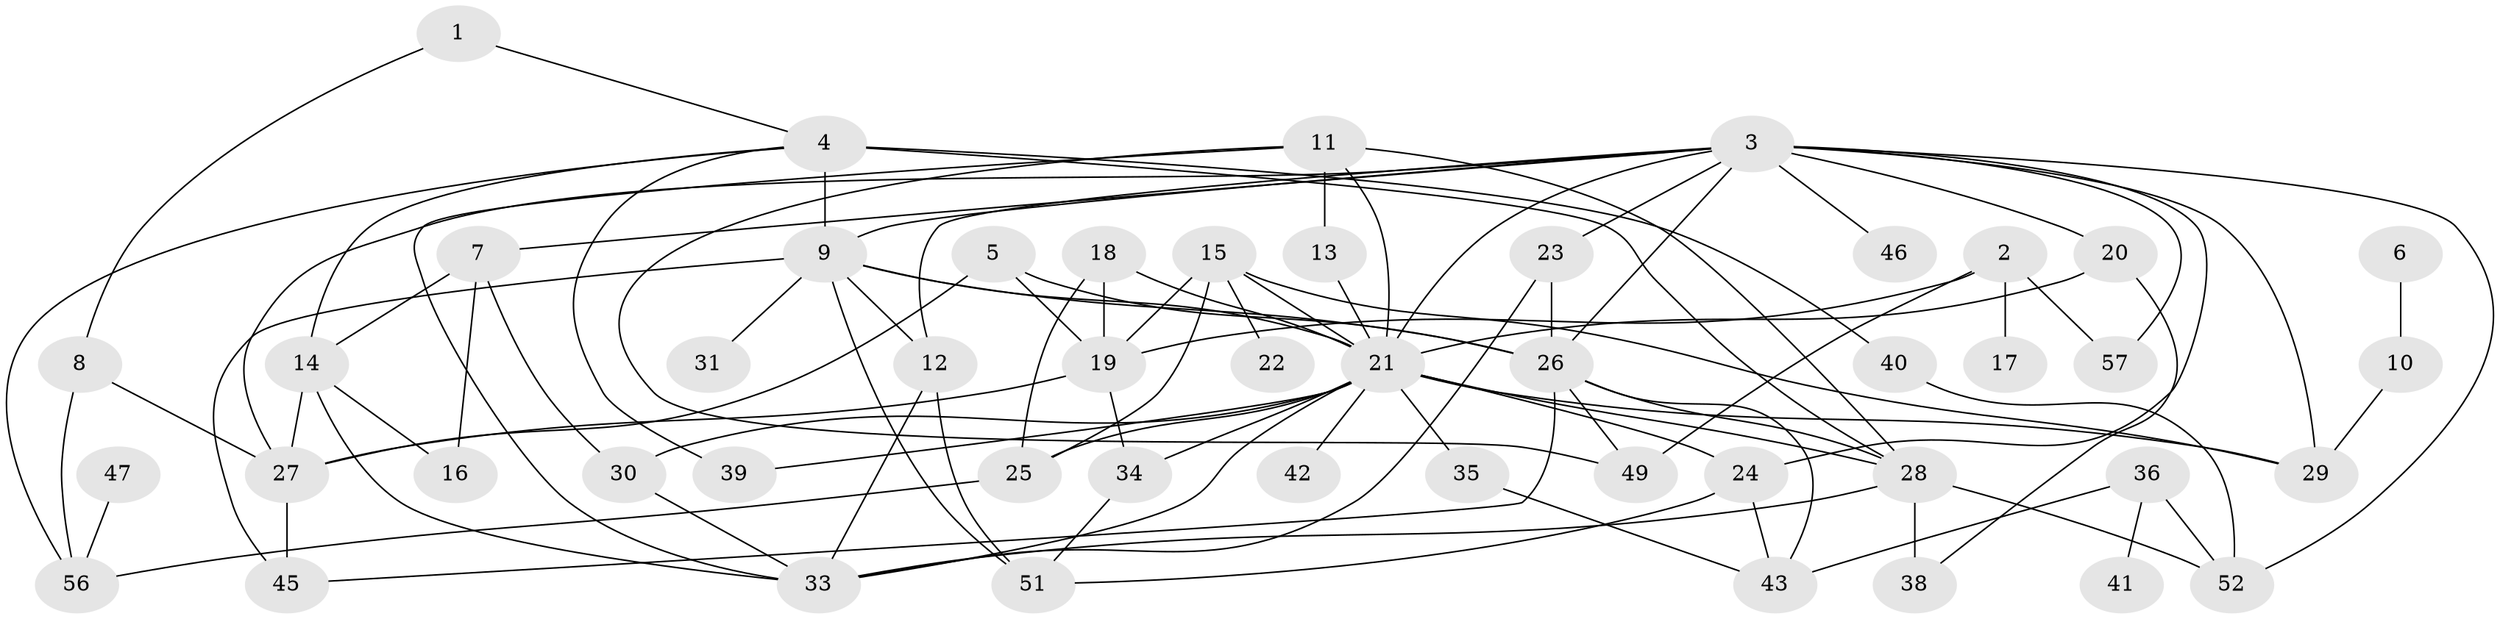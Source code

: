 // original degree distribution, {2: 0.2894736842105263, 3: 0.19298245614035087, 8: 0.008771929824561403, 1: 0.12280701754385964, 10: 0.008771929824561403, 5: 0.07894736842105263, 4: 0.17543859649122806, 6: 0.043859649122807015, 0: 0.07017543859649122, 7: 0.008771929824561403}
// Generated by graph-tools (version 1.1) at 2025/33/03/09/25 02:33:33]
// undirected, 49 vertices, 95 edges
graph export_dot {
graph [start="1"]
  node [color=gray90,style=filled];
  1;
  2;
  3;
  4;
  5;
  6;
  7;
  8;
  9;
  10;
  11;
  12;
  13;
  14;
  15;
  16;
  17;
  18;
  19;
  20;
  21;
  22;
  23;
  24;
  25;
  26;
  27;
  28;
  29;
  30;
  31;
  33;
  34;
  35;
  36;
  38;
  39;
  40;
  41;
  42;
  43;
  45;
  46;
  47;
  49;
  51;
  52;
  56;
  57;
  1 -- 4 [weight=1.0];
  1 -- 8 [weight=1.0];
  2 -- 17 [weight=1.0];
  2 -- 19 [weight=1.0];
  2 -- 49 [weight=1.0];
  2 -- 57 [weight=1.0];
  3 -- 7 [weight=1.0];
  3 -- 9 [weight=2.0];
  3 -- 12 [weight=1.0];
  3 -- 20 [weight=1.0];
  3 -- 21 [weight=1.0];
  3 -- 23 [weight=1.0];
  3 -- 24 [weight=1.0];
  3 -- 26 [weight=2.0];
  3 -- 27 [weight=1.0];
  3 -- 29 [weight=1.0];
  3 -- 46 [weight=1.0];
  3 -- 52 [weight=1.0];
  3 -- 57 [weight=1.0];
  4 -- 9 [weight=3.0];
  4 -- 14 [weight=1.0];
  4 -- 28 [weight=2.0];
  4 -- 39 [weight=1.0];
  4 -- 40 [weight=1.0];
  4 -- 56 [weight=1.0];
  5 -- 19 [weight=1.0];
  5 -- 26 [weight=1.0];
  5 -- 27 [weight=1.0];
  6 -- 10 [weight=1.0];
  7 -- 14 [weight=1.0];
  7 -- 16 [weight=1.0];
  7 -- 30 [weight=1.0];
  8 -- 27 [weight=2.0];
  8 -- 56 [weight=1.0];
  9 -- 12 [weight=1.0];
  9 -- 21 [weight=1.0];
  9 -- 26 [weight=1.0];
  9 -- 31 [weight=1.0];
  9 -- 45 [weight=1.0];
  9 -- 51 [weight=1.0];
  10 -- 29 [weight=1.0];
  11 -- 13 [weight=1.0];
  11 -- 21 [weight=1.0];
  11 -- 28 [weight=1.0];
  11 -- 33 [weight=1.0];
  11 -- 49 [weight=1.0];
  12 -- 33 [weight=1.0];
  12 -- 51 [weight=1.0];
  13 -- 21 [weight=1.0];
  14 -- 16 [weight=1.0];
  14 -- 27 [weight=2.0];
  14 -- 33 [weight=1.0];
  15 -- 19 [weight=1.0];
  15 -- 21 [weight=1.0];
  15 -- 22 [weight=1.0];
  15 -- 25 [weight=1.0];
  15 -- 29 [weight=1.0];
  18 -- 19 [weight=1.0];
  18 -- 21 [weight=1.0];
  18 -- 25 [weight=1.0];
  19 -- 27 [weight=1.0];
  19 -- 34 [weight=1.0];
  20 -- 21 [weight=1.0];
  20 -- 38 [weight=1.0];
  21 -- 24 [weight=1.0];
  21 -- 25 [weight=1.0];
  21 -- 28 [weight=1.0];
  21 -- 29 [weight=1.0];
  21 -- 30 [weight=1.0];
  21 -- 33 [weight=1.0];
  21 -- 34 [weight=1.0];
  21 -- 35 [weight=1.0];
  21 -- 39 [weight=1.0];
  21 -- 42 [weight=2.0];
  23 -- 26 [weight=2.0];
  23 -- 33 [weight=1.0];
  24 -- 43 [weight=1.0];
  24 -- 51 [weight=1.0];
  25 -- 56 [weight=1.0];
  26 -- 28 [weight=1.0];
  26 -- 43 [weight=1.0];
  26 -- 45 [weight=1.0];
  26 -- 49 [weight=1.0];
  27 -- 45 [weight=1.0];
  28 -- 33 [weight=1.0];
  28 -- 38 [weight=2.0];
  28 -- 52 [weight=1.0];
  30 -- 33 [weight=1.0];
  34 -- 51 [weight=1.0];
  35 -- 43 [weight=1.0];
  36 -- 41 [weight=1.0];
  36 -- 43 [weight=1.0];
  36 -- 52 [weight=1.0];
  40 -- 52 [weight=1.0];
  47 -- 56 [weight=1.0];
}
